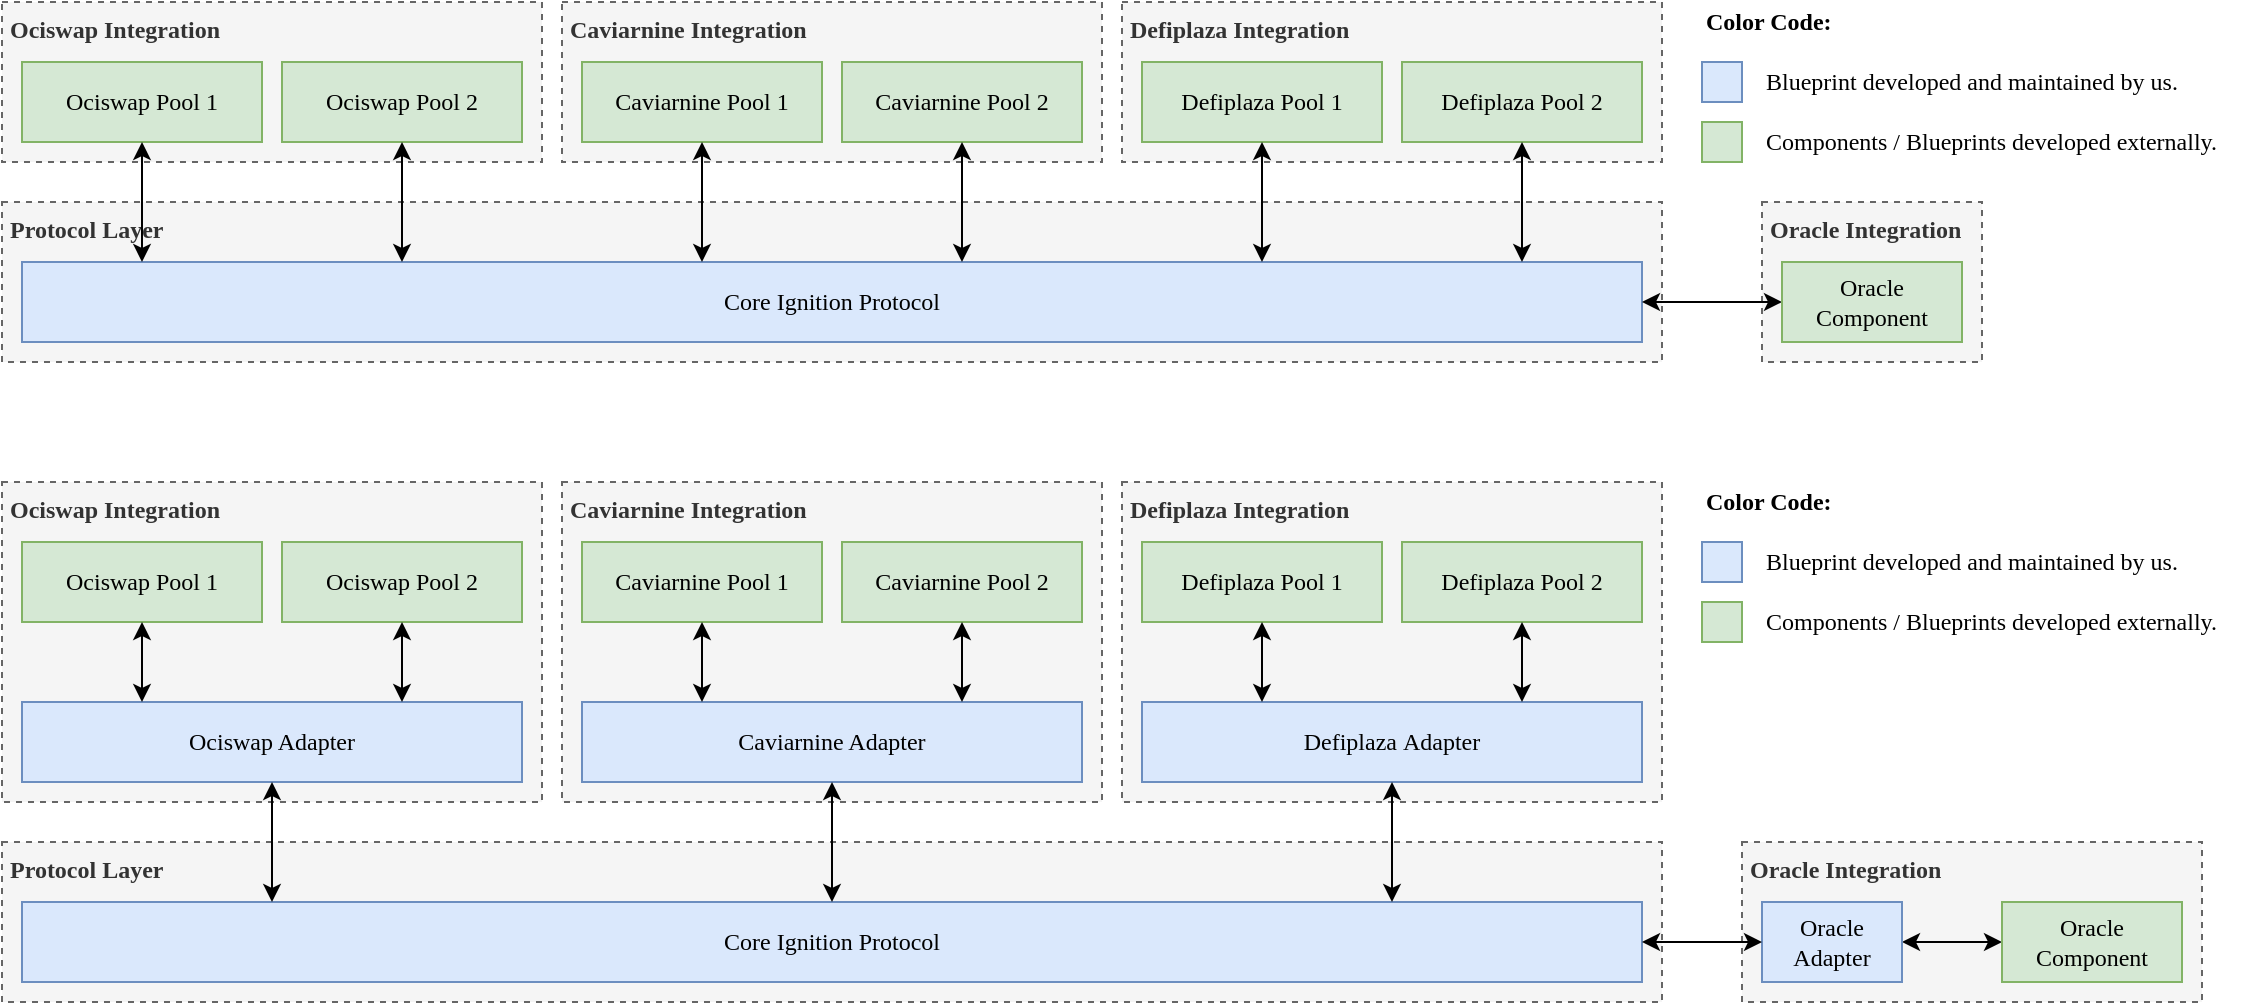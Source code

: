 <mxfile version="24.2.5" type="device" pages="2">
  <diagram id="20__bEuO-6v_3GmD-gwK" name="Light">
    <mxGraphModel dx="926" dy="642" grid="1" gridSize="10" guides="1" tooltips="1" connect="1" arrows="1" fold="1" page="1" pageScale="1" pageWidth="850" pageHeight="1100" math="0" shadow="0">
      <root>
        <mxCell id="0" />
        <mxCell id="1" parent="0" />
        <mxCell id="izqQoFax3ORswO1A7r1F-1" value="&lt;b&gt;Protocol Layer&lt;/b&gt;" style="rounded=0;whiteSpace=wrap;html=1;dashed=1;fillColor=#f5f5f5;fontColor=#333333;strokeColor=#666666;fontFamily=IBM Plex Sans;fontSource=https%3A%2F%2Ffonts.googleapis.com%2Fcss%3Ffamily%3DIBM%2BPlex%2BSans;verticalAlign=top;connectable=0;spacingLeft=2;align=left;" parent="1" vertex="1">
          <mxGeometry x="40" y="460" width="830" height="80" as="geometry" />
        </mxCell>
        <mxCell id="izqQoFax3ORswO1A7r1F-2" value="&lt;b&gt;Ociswap Integration&lt;/b&gt;" style="rounded=0;whiteSpace=wrap;html=1;dashed=1;fillColor=#f5f5f5;fontColor=#333333;strokeColor=#666666;fontFamily=IBM Plex Sans;fontSource=https%3A%2F%2Ffonts.googleapis.com%2Fcss%3Ffamily%3DIBM%2BPlex%2BSans;verticalAlign=top;align=left;spacingRight=3;spacingLeft=2;" parent="1" vertex="1">
          <mxGeometry x="40" y="280" width="270" height="160" as="geometry" />
        </mxCell>
        <mxCell id="izqQoFax3ORswO1A7r1F-3" value="Ociswap Pool 1" style="rounded=0;whiteSpace=wrap;html=1;fontFamily=IBM Plex Sans;fontSource=https%3A%2F%2Ffonts.googleapis.com%2Fcss%3Ffamily%3DIBM%2BPlex%2BSans;fillColor=#d5e8d4;strokeColor=#82b366;" parent="1" vertex="1">
          <mxGeometry x="50" y="310" width="120" height="40" as="geometry" />
        </mxCell>
        <mxCell id="izqQoFax3ORswO1A7r1F-4" value="Ociswap Pool 2" style="rounded=0;whiteSpace=wrap;html=1;fontFamily=IBM Plex Sans;fontSource=https%3A%2F%2Ffonts.googleapis.com%2Fcss%3Ffamily%3DIBM%2BPlex%2BSans;fillColor=#d5e8d4;strokeColor=#82b366;" parent="1" vertex="1">
          <mxGeometry x="180" y="310" width="120" height="40" as="geometry" />
        </mxCell>
        <mxCell id="izqQoFax3ORswO1A7r1F-5" value="Ociswap Adapter" style="rounded=0;whiteSpace=wrap;html=1;fontFamily=IBM Plex Sans;fontSource=https%3A%2F%2Ffonts.googleapis.com%2Fcss%3Ffamily%3DIBM%2BPlex%2BSans;fillColor=#dae8fc;strokeColor=#6c8ebf;" parent="1" vertex="1">
          <mxGeometry x="50" y="390" width="250" height="40" as="geometry" />
        </mxCell>
        <mxCell id="izqQoFax3ORswO1A7r1F-6" value="" style="endArrow=classic;startArrow=classic;html=1;rounded=0;exitX=0.5;exitY=1;exitDx=0;exitDy=0;entryX=0.24;entryY=0;entryDx=0;entryDy=0;entryPerimeter=0;fontFamily=IBM Plex Sans;fontSource=https%3A%2F%2Ffonts.googleapis.com%2Fcss%3Ffamily%3DIBM%2BPlex%2BSans;endFill=1;startFill=1;" parent="1" target="izqQoFax3ORswO1A7r1F-5" edge="1">
          <mxGeometry width="50" height="50" relative="1" as="geometry">
            <mxPoint x="110" y="350" as="sourcePoint" />
            <mxPoint x="110" y="380" as="targetPoint" />
          </mxGeometry>
        </mxCell>
        <mxCell id="izqQoFax3ORswO1A7r1F-7" value="" style="endArrow=classic;startArrow=classic;html=1;rounded=0;entryX=0.5;entryY=1;entryDx=0;entryDy=0;exitX=0.76;exitY=0;exitDx=0;exitDy=0;exitPerimeter=0;fontFamily=IBM Plex Sans;fontSource=https%3A%2F%2Ffonts.googleapis.com%2Fcss%3Ffamily%3DIBM%2BPlex%2BSans;endFill=1;startFill=1;" parent="1" source="izqQoFax3ORswO1A7r1F-5" target="izqQoFax3ORswO1A7r1F-4" edge="1">
          <mxGeometry width="50" height="50" relative="1" as="geometry">
            <mxPoint x="200" y="420" as="sourcePoint" />
            <mxPoint x="250" y="370" as="targetPoint" />
          </mxGeometry>
        </mxCell>
        <mxCell id="izqQoFax3ORswO1A7r1F-8" value="&lt;b&gt;Caviarnine Integration&lt;/b&gt;" style="rounded=0;whiteSpace=wrap;html=1;dashed=1;fillColor=#f5f5f5;fontColor=#333333;strokeColor=#666666;fontFamily=IBM Plex Sans;fontSource=https%3A%2F%2Ffonts.googleapis.com%2Fcss%3Ffamily%3DIBM%2BPlex%2BSans;verticalAlign=top;align=left;spacingLeft=2;" parent="1" vertex="1">
          <mxGeometry x="320" y="280" width="270" height="160" as="geometry" />
        </mxCell>
        <mxCell id="izqQoFax3ORswO1A7r1F-9" value="Caviarnine Pool 1" style="rounded=0;whiteSpace=wrap;html=1;fontFamily=IBM Plex Sans;fontSource=https%3A%2F%2Ffonts.googleapis.com%2Fcss%3Ffamily%3DIBM%2BPlex%2BSans;fillColor=#d5e8d4;strokeColor=#82b366;" parent="1" vertex="1">
          <mxGeometry x="330" y="310" width="120" height="40" as="geometry" />
        </mxCell>
        <mxCell id="izqQoFax3ORswO1A7r1F-10" value="Caviarnine Pool 2" style="rounded=0;whiteSpace=wrap;html=1;fontFamily=IBM Plex Sans;fontSource=https%3A%2F%2Ffonts.googleapis.com%2Fcss%3Ffamily%3DIBM%2BPlex%2BSans;fillColor=#d5e8d4;strokeColor=#82b366;" parent="1" vertex="1">
          <mxGeometry x="460" y="310" width="120" height="40" as="geometry" />
        </mxCell>
        <mxCell id="izqQoFax3ORswO1A7r1F-11" value="Caviarnine Adapter" style="rounded=0;whiteSpace=wrap;html=1;fontFamily=IBM Plex Sans;fontSource=https%3A%2F%2Ffonts.googleapis.com%2Fcss%3Ffamily%3DIBM%2BPlex%2BSans;fillColor=#dae8fc;strokeColor=#6c8ebf;" parent="1" vertex="1">
          <mxGeometry x="330" y="390" width="250" height="40" as="geometry" />
        </mxCell>
        <mxCell id="izqQoFax3ORswO1A7r1F-12" value="" style="endArrow=classic;startArrow=classic;html=1;rounded=0;exitX=0.5;exitY=1;exitDx=0;exitDy=0;entryX=0.24;entryY=0;entryDx=0;entryDy=0;entryPerimeter=0;fontFamily=IBM Plex Sans;fontSource=https%3A%2F%2Ffonts.googleapis.com%2Fcss%3Ffamily%3DIBM%2BPlex%2BSans;endFill=1;startFill=1;" parent="1" target="izqQoFax3ORswO1A7r1F-11" edge="1">
          <mxGeometry width="50" height="50" relative="1" as="geometry">
            <mxPoint x="390" y="350" as="sourcePoint" />
            <mxPoint x="390" y="380" as="targetPoint" />
          </mxGeometry>
        </mxCell>
        <mxCell id="izqQoFax3ORswO1A7r1F-13" value="" style="endArrow=classic;startArrow=classic;html=1;rounded=0;entryX=0.5;entryY=1;entryDx=0;entryDy=0;exitX=0.76;exitY=0;exitDx=0;exitDy=0;exitPerimeter=0;fontFamily=IBM Plex Sans;fontSource=https%3A%2F%2Ffonts.googleapis.com%2Fcss%3Ffamily%3DIBM%2BPlex%2BSans;endFill=1;startFill=1;" parent="1" source="izqQoFax3ORswO1A7r1F-11" target="izqQoFax3ORswO1A7r1F-10" edge="1">
          <mxGeometry width="50" height="50" relative="1" as="geometry">
            <mxPoint x="480" y="420" as="sourcePoint" />
            <mxPoint x="530" y="370" as="targetPoint" />
          </mxGeometry>
        </mxCell>
        <mxCell id="izqQoFax3ORswO1A7r1F-14" value="&lt;b&gt;Defiplaza Integration&lt;/b&gt;" style="rounded=0;whiteSpace=wrap;html=1;dashed=1;fillColor=#f5f5f5;fontColor=#333333;strokeColor=#666666;fontFamily=IBM Plex Sans;fontSource=https%3A%2F%2Ffonts.googleapis.com%2Fcss%3Ffamily%3DIBM%2BPlex%2BSans;verticalAlign=top;align=left;spacingLeft=2;" parent="1" vertex="1">
          <mxGeometry x="600" y="280" width="270" height="160" as="geometry" />
        </mxCell>
        <mxCell id="izqQoFax3ORswO1A7r1F-15" value="Defiplaza&amp;nbsp;Pool 1" style="rounded=0;whiteSpace=wrap;html=1;fontFamily=IBM Plex Sans;fontSource=https%3A%2F%2Ffonts.googleapis.com%2Fcss%3Ffamily%3DIBM%2BPlex%2BSans;fillColor=#d5e8d4;strokeColor=#82b366;" parent="1" vertex="1">
          <mxGeometry x="610" y="310" width="120" height="40" as="geometry" />
        </mxCell>
        <mxCell id="izqQoFax3ORswO1A7r1F-16" value="Defiplaza&amp;nbsp;Pool 2" style="rounded=0;whiteSpace=wrap;html=1;fontFamily=IBM Plex Sans;fontSource=https%3A%2F%2Ffonts.googleapis.com%2Fcss%3Ffamily%3DIBM%2BPlex%2BSans;fillColor=#d5e8d4;strokeColor=#82b366;" parent="1" vertex="1">
          <mxGeometry x="740" y="310" width="120" height="40" as="geometry" />
        </mxCell>
        <mxCell id="izqQoFax3ORswO1A7r1F-17" value="Defiplaza&amp;nbsp;Adapter" style="rounded=0;whiteSpace=wrap;html=1;fontFamily=IBM Plex Sans;fontSource=https%3A%2F%2Ffonts.googleapis.com%2Fcss%3Ffamily%3DIBM%2BPlex%2BSans;fillColor=#dae8fc;strokeColor=#6c8ebf;" parent="1" vertex="1">
          <mxGeometry x="610" y="390" width="250" height="40" as="geometry" />
        </mxCell>
        <mxCell id="izqQoFax3ORswO1A7r1F-18" value="" style="endArrow=classic;startArrow=classic;html=1;rounded=0;exitX=0.5;exitY=1;exitDx=0;exitDy=0;entryX=0.24;entryY=0;entryDx=0;entryDy=0;entryPerimeter=0;fontFamily=IBM Plex Sans;fontSource=https%3A%2F%2Ffonts.googleapis.com%2Fcss%3Ffamily%3DIBM%2BPlex%2BSans;endFill=1;startFill=1;" parent="1" target="izqQoFax3ORswO1A7r1F-17" edge="1">
          <mxGeometry width="50" height="50" relative="1" as="geometry">
            <mxPoint x="670" y="350" as="sourcePoint" />
            <mxPoint x="670" y="380" as="targetPoint" />
          </mxGeometry>
        </mxCell>
        <mxCell id="izqQoFax3ORswO1A7r1F-19" value="" style="endArrow=classic;startArrow=classic;html=1;rounded=0;entryX=0.5;entryY=1;entryDx=0;entryDy=0;exitX=0.76;exitY=0;exitDx=0;exitDy=0;exitPerimeter=0;fontFamily=IBM Plex Sans;fontSource=https%3A%2F%2Ffonts.googleapis.com%2Fcss%3Ffamily%3DIBM%2BPlex%2BSans;endFill=1;startFill=1;" parent="1" source="izqQoFax3ORswO1A7r1F-17" target="izqQoFax3ORswO1A7r1F-16" edge="1">
          <mxGeometry width="50" height="50" relative="1" as="geometry">
            <mxPoint x="760" y="420" as="sourcePoint" />
            <mxPoint x="810" y="370" as="targetPoint" />
          </mxGeometry>
        </mxCell>
        <mxCell id="izqQoFax3ORswO1A7r1F-20" value="Core Ignition Protocol" style="rounded=0;whiteSpace=wrap;html=1;fontFamily=IBM Plex Sans;fontSource=https%3A%2F%2Ffonts.googleapis.com%2Fcss%3Ffamily%3DIBM%2BPlex%2BSans;fillColor=#dae8fc;strokeColor=#6c8ebf;" parent="1" vertex="1">
          <mxGeometry x="50" y="490" width="810" height="40" as="geometry" />
        </mxCell>
        <mxCell id="izqQoFax3ORswO1A7r1F-21" value="" style="endArrow=classic;startArrow=classic;html=1;rounded=0;exitX=0.5;exitY=1;exitDx=0;exitDy=0;endFill=1;startFill=1;" parent="1" source="izqQoFax3ORswO1A7r1F-5" edge="1">
          <mxGeometry width="50" height="50" relative="1" as="geometry">
            <mxPoint x="250" y="450" as="sourcePoint" />
            <mxPoint x="175" y="490" as="targetPoint" />
          </mxGeometry>
        </mxCell>
        <mxCell id="izqQoFax3ORswO1A7r1F-22" value="" style="endArrow=classic;startArrow=classic;html=1;rounded=0;entryX=0.5;entryY=1;entryDx=0;entryDy=0;exitX=0.5;exitY=0;exitDx=0;exitDy=0;endFill=1;startFill=1;" parent="1" source="izqQoFax3ORswO1A7r1F-20" target="izqQoFax3ORswO1A7r1F-11" edge="1">
          <mxGeometry width="50" height="50" relative="1" as="geometry">
            <mxPoint x="420" y="500" as="sourcePoint" />
            <mxPoint x="470" y="450" as="targetPoint" />
          </mxGeometry>
        </mxCell>
        <mxCell id="izqQoFax3ORswO1A7r1F-23" value="" style="endArrow=classic;startArrow=classic;html=1;rounded=0;entryX=0.5;entryY=1;entryDx=0;entryDy=0;endFill=1;startFill=1;" parent="1" target="izqQoFax3ORswO1A7r1F-17" edge="1">
          <mxGeometry width="50" height="50" relative="1" as="geometry">
            <mxPoint x="735" y="490" as="sourcePoint" />
            <mxPoint x="720" y="450" as="targetPoint" />
          </mxGeometry>
        </mxCell>
        <mxCell id="izqQoFax3ORswO1A7r1F-24" value="&lt;b&gt;Color Code:&lt;/b&gt;" style="text;html=1;align=left;verticalAlign=middle;whiteSpace=wrap;rounded=0;fontFamily=IBM Plex Sans;fontSource=https%3A%2F%2Ffonts.googleapis.com%2Fcss%3Ffamily%3DIBM%2BPlex%2BSans;" parent="1" vertex="1">
          <mxGeometry x="890" y="280" width="80" height="20" as="geometry" />
        </mxCell>
        <mxCell id="izqQoFax3ORswO1A7r1F-25" value="" style="rounded=0;whiteSpace=wrap;html=1;fillColor=#dae8fc;strokeColor=#6c8ebf;" parent="1" vertex="1">
          <mxGeometry x="890" y="310" width="20" height="20" as="geometry" />
        </mxCell>
        <mxCell id="izqQoFax3ORswO1A7r1F-26" value="Blueprint developed and maintained by us." style="text;html=1;align=left;verticalAlign=middle;whiteSpace=wrap;rounded=0;fontFamily=IBM Plex Sans;fontSource=https%3A%2F%2Ffonts.googleapis.com%2Fcss%3Ffamily%3DIBM%2BPlex%2BSans;" parent="1" vertex="1">
          <mxGeometry x="920" y="310" width="240" height="20" as="geometry" />
        </mxCell>
        <mxCell id="izqQoFax3ORswO1A7r1F-27" value="" style="rounded=0;whiteSpace=wrap;html=1;fillColor=#d5e8d4;strokeColor=#82b366;" parent="1" vertex="1">
          <mxGeometry x="890" y="340" width="20" height="20" as="geometry" />
        </mxCell>
        <mxCell id="izqQoFax3ORswO1A7r1F-28" value="Components / Blueprints developed externally." style="text;html=1;align=left;verticalAlign=middle;whiteSpace=wrap;rounded=0;fontFamily=IBM Plex Sans;fontSource=https%3A%2F%2Ffonts.googleapis.com%2Fcss%3Ffamily%3DIBM%2BPlex%2BSans;" parent="1" vertex="1">
          <mxGeometry x="920" y="340" width="240" height="20" as="geometry" />
        </mxCell>
        <mxCell id="izqQoFax3ORswO1A7r1F-32" value="&lt;b&gt;Oracle Integration&lt;/b&gt;" style="rounded=0;whiteSpace=wrap;html=1;dashed=1;fillColor=#f5f5f5;fontColor=#333333;strokeColor=#666666;fontFamily=IBM Plex Sans;fontSource=https%3A%2F%2Ffonts.googleapis.com%2Fcss%3Ffamily%3DIBM%2BPlex%2BSans;verticalAlign=top;connectable=0;spacingLeft=2;align=left;" parent="1" vertex="1">
          <mxGeometry x="910" y="460" width="230" height="80" as="geometry" />
        </mxCell>
        <mxCell id="izqQoFax3ORswO1A7r1F-38" style="edgeStyle=orthogonalEdgeStyle;rounded=0;orthogonalLoop=1;jettySize=auto;html=1;entryX=0;entryY=0.5;entryDx=0;entryDy=0;startArrow=classic;startFill=1;" parent="1" source="izqQoFax3ORswO1A7r1F-33" target="izqQoFax3ORswO1A7r1F-35" edge="1">
          <mxGeometry relative="1" as="geometry" />
        </mxCell>
        <mxCell id="izqQoFax3ORswO1A7r1F-33" value="Oracle Adapter" style="rounded=0;whiteSpace=wrap;html=1;fontFamily=IBM Plex Sans;fontSource=https%3A%2F%2Ffonts.googleapis.com%2Fcss%3Ffamily%3DIBM%2BPlex%2BSans;fillColor=#dae8fc;strokeColor=#6c8ebf;" parent="1" vertex="1">
          <mxGeometry x="920" y="490" width="70" height="40" as="geometry" />
        </mxCell>
        <mxCell id="izqQoFax3ORswO1A7r1F-35" value="Oracle Component" style="rounded=0;whiteSpace=wrap;html=1;fontFamily=IBM Plex Sans;fontSource=https%3A%2F%2Ffonts.googleapis.com%2Fcss%3Ffamily%3DIBM%2BPlex%2BSans;fillColor=#d5e8d4;strokeColor=#82b366;" parent="1" vertex="1">
          <mxGeometry x="1040" y="490" width="90" height="40" as="geometry" />
        </mxCell>
        <mxCell id="izqQoFax3ORswO1A7r1F-37" value="" style="endArrow=classic;startArrow=classic;html=1;rounded=0;entryX=0;entryY=0.5;entryDx=0;entryDy=0;exitX=1;exitY=0.5;exitDx=0;exitDy=0;" parent="1" source="izqQoFax3ORswO1A7r1F-20" target="izqQoFax3ORswO1A7r1F-33" edge="1">
          <mxGeometry width="50" height="50" relative="1" as="geometry">
            <mxPoint x="860" y="620" as="sourcePoint" />
            <mxPoint x="910" y="570" as="targetPoint" />
          </mxGeometry>
        </mxCell>
        <mxCell id="Ms6lqYHWwuGNTwbq1Qtu-1" value="&lt;b&gt;Protocol Layer&lt;/b&gt;" style="rounded=0;whiteSpace=wrap;html=1;dashed=1;fillColor=#f5f5f5;fontColor=#333333;strokeColor=#666666;fontFamily=IBM Plex Sans;fontSource=https%3A%2F%2Ffonts.googleapis.com%2Fcss%3Ffamily%3DIBM%2BPlex%2BSans;verticalAlign=top;connectable=0;spacingLeft=2;align=left;" vertex="1" parent="1">
          <mxGeometry x="40" y="140" width="830" height="80" as="geometry" />
        </mxCell>
        <mxCell id="Ms6lqYHWwuGNTwbq1Qtu-2" value="Core Ignition Protocol" style="rounded=0;whiteSpace=wrap;html=1;fontFamily=IBM Plex Sans;fontSource=https%3A%2F%2Ffonts.googleapis.com%2Fcss%3Ffamily%3DIBM%2BPlex%2BSans;fillColor=#dae8fc;strokeColor=#6c8ebf;connectable=0;" vertex="1" parent="1">
          <mxGeometry x="50" y="170" width="810" height="40" as="geometry" />
        </mxCell>
        <mxCell id="Ms6lqYHWwuGNTwbq1Qtu-23" value="&lt;b&gt;Ociswap Integration&lt;/b&gt;" style="rounded=0;whiteSpace=wrap;html=1;dashed=1;fillColor=#f5f5f5;fontColor=#333333;strokeColor=#666666;fontFamily=IBM Plex Sans;fontSource=https%3A%2F%2Ffonts.googleapis.com%2Fcss%3Ffamily%3DIBM%2BPlex%2BSans;verticalAlign=top;align=left;spacingRight=3;spacingLeft=2;" vertex="1" parent="1">
          <mxGeometry x="40" y="40" width="270" height="80" as="geometry" />
        </mxCell>
        <mxCell id="Ms6lqYHWwuGNTwbq1Qtu-24" value="Ociswap Pool 1" style="rounded=0;whiteSpace=wrap;html=1;fontFamily=IBM Plex Sans;fontSource=https%3A%2F%2Ffonts.googleapis.com%2Fcss%3Ffamily%3DIBM%2BPlex%2BSans;fillColor=#d5e8d4;strokeColor=#82b366;" vertex="1" parent="1">
          <mxGeometry x="50" y="70" width="120" height="40" as="geometry" />
        </mxCell>
        <mxCell id="Ms6lqYHWwuGNTwbq1Qtu-25" value="Ociswap Pool 2" style="rounded=0;whiteSpace=wrap;html=1;fontFamily=IBM Plex Sans;fontSource=https%3A%2F%2Ffonts.googleapis.com%2Fcss%3Ffamily%3DIBM%2BPlex%2BSans;fillColor=#d5e8d4;strokeColor=#82b366;" vertex="1" parent="1">
          <mxGeometry x="180" y="70" width="120" height="40" as="geometry" />
        </mxCell>
        <mxCell id="Ms6lqYHWwuGNTwbq1Qtu-27" value="" style="endArrow=classic;startArrow=classic;html=1;rounded=0;exitX=0.5;exitY=1;exitDx=0;exitDy=0;fontFamily=IBM Plex Sans;fontSource=https%3A%2F%2Ffonts.googleapis.com%2Fcss%3Ffamily%3DIBM%2BPlex%2BSans;endFill=1;startFill=1;" edge="1" parent="1">
          <mxGeometry width="50" height="50" relative="1" as="geometry">
            <mxPoint x="110" y="110" as="sourcePoint" />
            <mxPoint x="110" y="170" as="targetPoint" />
          </mxGeometry>
        </mxCell>
        <mxCell id="Ms6lqYHWwuGNTwbq1Qtu-28" value="" style="endArrow=classic;startArrow=classic;html=1;rounded=0;entryX=0.5;entryY=1;entryDx=0;entryDy=0;fontFamily=IBM Plex Sans;fontSource=https%3A%2F%2Ffonts.googleapis.com%2Fcss%3Ffamily%3DIBM%2BPlex%2BSans;endFill=1;startFill=1;" edge="1" parent="1" target="Ms6lqYHWwuGNTwbq1Qtu-25">
          <mxGeometry width="50" height="50" relative="1" as="geometry">
            <mxPoint x="240" y="170" as="sourcePoint" />
            <mxPoint x="250" y="130" as="targetPoint" />
          </mxGeometry>
        </mxCell>
        <mxCell id="Ms6lqYHWwuGNTwbq1Qtu-29" value="&lt;b&gt;Caviarnine Integration&lt;/b&gt;" style="rounded=0;whiteSpace=wrap;html=1;dashed=1;fillColor=#f5f5f5;fontColor=#333333;strokeColor=#666666;fontFamily=IBM Plex Sans;fontSource=https%3A%2F%2Ffonts.googleapis.com%2Fcss%3Ffamily%3DIBM%2BPlex%2BSans;verticalAlign=top;align=left;spacingLeft=2;" vertex="1" parent="1">
          <mxGeometry x="320" y="40" width="270" height="80" as="geometry" />
        </mxCell>
        <mxCell id="Ms6lqYHWwuGNTwbq1Qtu-30" value="Caviarnine Pool 1" style="rounded=0;whiteSpace=wrap;html=1;fontFamily=IBM Plex Sans;fontSource=https%3A%2F%2Ffonts.googleapis.com%2Fcss%3Ffamily%3DIBM%2BPlex%2BSans;fillColor=#d5e8d4;strokeColor=#82b366;" vertex="1" parent="1">
          <mxGeometry x="330" y="70" width="120" height="40" as="geometry" />
        </mxCell>
        <mxCell id="Ms6lqYHWwuGNTwbq1Qtu-31" value="Caviarnine Pool 2" style="rounded=0;whiteSpace=wrap;html=1;fontFamily=IBM Plex Sans;fontSource=https%3A%2F%2Ffonts.googleapis.com%2Fcss%3Ffamily%3DIBM%2BPlex%2BSans;fillColor=#d5e8d4;strokeColor=#82b366;" vertex="1" parent="1">
          <mxGeometry x="460" y="70" width="120" height="40" as="geometry" />
        </mxCell>
        <mxCell id="Ms6lqYHWwuGNTwbq1Qtu-33" value="" style="endArrow=classic;startArrow=classic;html=1;rounded=0;exitX=0.5;exitY=1;exitDx=0;exitDy=0;fontFamily=IBM Plex Sans;fontSource=https%3A%2F%2Ffonts.googleapis.com%2Fcss%3Ffamily%3DIBM%2BPlex%2BSans;endFill=1;startFill=1;" edge="1" parent="1">
          <mxGeometry width="50" height="50" relative="1" as="geometry">
            <mxPoint x="390" y="110" as="sourcePoint" />
            <mxPoint x="390" y="170" as="targetPoint" />
          </mxGeometry>
        </mxCell>
        <mxCell id="Ms6lqYHWwuGNTwbq1Qtu-34" value="" style="endArrow=classic;startArrow=classic;html=1;rounded=0;entryX=0.5;entryY=1;entryDx=0;entryDy=0;fontFamily=IBM Plex Sans;fontSource=https%3A%2F%2Ffonts.googleapis.com%2Fcss%3Ffamily%3DIBM%2BPlex%2BSans;endFill=1;startFill=1;" edge="1" parent="1" target="Ms6lqYHWwuGNTwbq1Qtu-31">
          <mxGeometry width="50" height="50" relative="1" as="geometry">
            <mxPoint x="520" y="170" as="sourcePoint" />
            <mxPoint x="530" y="130" as="targetPoint" />
          </mxGeometry>
        </mxCell>
        <mxCell id="Ms6lqYHWwuGNTwbq1Qtu-35" value="&lt;b&gt;Defiplaza Integration&lt;/b&gt;" style="rounded=0;whiteSpace=wrap;html=1;dashed=1;fillColor=#f5f5f5;fontColor=#333333;strokeColor=#666666;fontFamily=IBM Plex Sans;fontSource=https%3A%2F%2Ffonts.googleapis.com%2Fcss%3Ffamily%3DIBM%2BPlex%2BSans;verticalAlign=top;align=left;spacingLeft=2;" vertex="1" parent="1">
          <mxGeometry x="600" y="40" width="270" height="80" as="geometry" />
        </mxCell>
        <mxCell id="Ms6lqYHWwuGNTwbq1Qtu-36" value="Defiplaza&amp;nbsp;Pool 1" style="rounded=0;whiteSpace=wrap;html=1;fontFamily=IBM Plex Sans;fontSource=https%3A%2F%2Ffonts.googleapis.com%2Fcss%3Ffamily%3DIBM%2BPlex%2BSans;fillColor=#d5e8d4;strokeColor=#82b366;" vertex="1" parent="1">
          <mxGeometry x="610" y="70" width="120" height="40" as="geometry" />
        </mxCell>
        <mxCell id="Ms6lqYHWwuGNTwbq1Qtu-37" value="Defiplaza&amp;nbsp;Pool 2" style="rounded=0;whiteSpace=wrap;html=1;fontFamily=IBM Plex Sans;fontSource=https%3A%2F%2Ffonts.googleapis.com%2Fcss%3Ffamily%3DIBM%2BPlex%2BSans;fillColor=#d5e8d4;strokeColor=#82b366;" vertex="1" parent="1">
          <mxGeometry x="740" y="70" width="120" height="40" as="geometry" />
        </mxCell>
        <mxCell id="Ms6lqYHWwuGNTwbq1Qtu-39" value="" style="endArrow=classic;startArrow=classic;html=1;rounded=0;exitX=0.5;exitY=1;exitDx=0;exitDy=0;fontFamily=IBM Plex Sans;fontSource=https%3A%2F%2Ffonts.googleapis.com%2Fcss%3Ffamily%3DIBM%2BPlex%2BSans;endFill=1;startFill=1;" edge="1" parent="1">
          <mxGeometry width="50" height="50" relative="1" as="geometry">
            <mxPoint x="670" y="110" as="sourcePoint" />
            <mxPoint x="670" y="170" as="targetPoint" />
          </mxGeometry>
        </mxCell>
        <mxCell id="Ms6lqYHWwuGNTwbq1Qtu-40" value="" style="endArrow=classic;startArrow=classic;html=1;rounded=0;entryX=0.5;entryY=1;entryDx=0;entryDy=0;fontFamily=IBM Plex Sans;fontSource=https%3A%2F%2Ffonts.googleapis.com%2Fcss%3Ffamily%3DIBM%2BPlex%2BSans;endFill=1;startFill=1;" edge="1" parent="1" target="Ms6lqYHWwuGNTwbq1Qtu-37">
          <mxGeometry width="50" height="50" relative="1" as="geometry">
            <mxPoint x="800" y="170" as="sourcePoint" />
            <mxPoint x="810" y="130" as="targetPoint" />
          </mxGeometry>
        </mxCell>
        <mxCell id="Ms6lqYHWwuGNTwbq1Qtu-41" value="&lt;b&gt;Oracle Integration&lt;/b&gt;" style="rounded=0;whiteSpace=wrap;html=1;dashed=1;fillColor=#f5f5f5;fontColor=#333333;strokeColor=#666666;fontFamily=IBM Plex Sans;fontSource=https%3A%2F%2Ffonts.googleapis.com%2Fcss%3Ffamily%3DIBM%2BPlex%2BSans;verticalAlign=top;connectable=0;spacingLeft=2;align=left;" vertex="1" parent="1">
          <mxGeometry x="920" y="140" width="110" height="80" as="geometry" />
        </mxCell>
        <mxCell id="Ms6lqYHWwuGNTwbq1Qtu-45" style="edgeStyle=orthogonalEdgeStyle;rounded=0;orthogonalLoop=1;jettySize=auto;html=1;startArrow=classic;startFill=1;" edge="1" parent="1" source="Ms6lqYHWwuGNTwbq1Qtu-44">
          <mxGeometry relative="1" as="geometry">
            <mxPoint x="860" y="190" as="targetPoint" />
          </mxGeometry>
        </mxCell>
        <mxCell id="Ms6lqYHWwuGNTwbq1Qtu-44" value="Oracle Component" style="rounded=0;whiteSpace=wrap;html=1;fontFamily=IBM Plex Sans;fontSource=https%3A%2F%2Ffonts.googleapis.com%2Fcss%3Ffamily%3DIBM%2BPlex%2BSans;fillColor=#d5e8d4;strokeColor=#82b366;" vertex="1" parent="1">
          <mxGeometry x="930" y="170" width="90" height="40" as="geometry" />
        </mxCell>
        <mxCell id="Ms6lqYHWwuGNTwbq1Qtu-46" value="&lt;b&gt;Color Code:&lt;/b&gt;" style="text;html=1;align=left;verticalAlign=middle;whiteSpace=wrap;rounded=0;fontFamily=IBM Plex Sans;fontSource=https%3A%2F%2Ffonts.googleapis.com%2Fcss%3Ffamily%3DIBM%2BPlex%2BSans;" vertex="1" parent="1">
          <mxGeometry x="890" y="40" width="80" height="20" as="geometry" />
        </mxCell>
        <mxCell id="Ms6lqYHWwuGNTwbq1Qtu-47" value="" style="rounded=0;whiteSpace=wrap;html=1;fillColor=#dae8fc;strokeColor=#6c8ebf;" vertex="1" parent="1">
          <mxGeometry x="890" y="70" width="20" height="20" as="geometry" />
        </mxCell>
        <mxCell id="Ms6lqYHWwuGNTwbq1Qtu-48" value="Blueprint developed and maintained by us." style="text;html=1;align=left;verticalAlign=middle;whiteSpace=wrap;rounded=0;fontFamily=IBM Plex Sans;fontSource=https%3A%2F%2Ffonts.googleapis.com%2Fcss%3Ffamily%3DIBM%2BPlex%2BSans;" vertex="1" parent="1">
          <mxGeometry x="920" y="70" width="240" height="20" as="geometry" />
        </mxCell>
        <mxCell id="Ms6lqYHWwuGNTwbq1Qtu-49" value="" style="rounded=0;whiteSpace=wrap;html=1;fillColor=#d5e8d4;strokeColor=#82b366;" vertex="1" parent="1">
          <mxGeometry x="890" y="100" width="20" height="20" as="geometry" />
        </mxCell>
        <mxCell id="Ms6lqYHWwuGNTwbq1Qtu-50" value="Components / Blueprints developed externally." style="text;html=1;align=left;verticalAlign=middle;whiteSpace=wrap;rounded=0;fontFamily=IBM Plex Sans;fontSource=https%3A%2F%2Ffonts.googleapis.com%2Fcss%3Ffamily%3DIBM%2BPlex%2BSans;" vertex="1" parent="1">
          <mxGeometry x="920" y="100" width="240" height="20" as="geometry" />
        </mxCell>
      </root>
    </mxGraphModel>
  </diagram>
  <diagram id="cP4zdrbqiHwk3HYIIdEm" name="Dark">
    <mxGraphModel dx="726" dy="503" grid="1" gridSize="10" guides="1" tooltips="1" connect="1" arrows="1" fold="1" page="1" pageScale="1" pageWidth="850" pageHeight="1100" math="0" shadow="0">
      <root>
        <mxCell id="0" />
        <mxCell id="1" parent="0" />
        <mxCell id="WsJIgyGfo7shzOu7BmEf-1" value="&lt;b&gt;Protocol Layer&lt;/b&gt;" style="rounded=0;whiteSpace=wrap;html=1;dashed=1;fillColor=#314354;fontColor=#ffffff;strokeColor=#415970;fontFamily=IBM Plex Sans;fontSource=https%3A%2F%2Ffonts.googleapis.com%2Fcss%3Ffamily%3DIBM%2BPlex%2BSans;verticalAlign=top;connectable=0;spacingLeft=2;align=left;" parent="1" vertex="1">
          <mxGeometry x="40" y="140" width="830" height="80" as="geometry" />
        </mxCell>
        <mxCell id="WsJIgyGfo7shzOu7BmEf-2" value="&lt;b&gt;Ociswap Integration&lt;/b&gt;" style="rounded=0;whiteSpace=wrap;html=1;dashed=1;fillColor=#314354;fontColor=#ffffff;strokeColor=#415970;fontFamily=IBM Plex Sans;fontSource=https%3A%2F%2Ffonts.googleapis.com%2Fcss%3Ffamily%3DIBM%2BPlex%2BSans;verticalAlign=top;align=left;spacingRight=3;spacingLeft=2;" parent="1" vertex="1">
          <mxGeometry x="40" y="40" width="270" height="80" as="geometry" />
        </mxCell>
        <mxCell id="WsJIgyGfo7shzOu7BmEf-3" value="Ociswap Pool 1" style="rounded=0;whiteSpace=wrap;html=1;fontFamily=IBM Plex Sans;fontSource=https%3A%2F%2Ffonts.googleapis.com%2Fcss%3Ffamily%3DIBM%2BPlex%2BSans;fillColor=#6d8764;strokeColor=#3A5431;fontColor=#ffffff;" parent="1" vertex="1">
          <mxGeometry x="50" y="70" width="120" height="40" as="geometry" />
        </mxCell>
        <mxCell id="WsJIgyGfo7shzOu7BmEf-4" value="Ociswap Pool 2" style="rounded=0;whiteSpace=wrap;html=1;fontFamily=IBM Plex Sans;fontSource=https%3A%2F%2Ffonts.googleapis.com%2Fcss%3Ffamily%3DIBM%2BPlex%2BSans;fillColor=#6d8764;strokeColor=#3A5431;fontColor=#ffffff;" parent="1" vertex="1">
          <mxGeometry x="180" y="70" width="120" height="40" as="geometry" />
        </mxCell>
        <mxCell id="WsJIgyGfo7shzOu7BmEf-6" value="" style="endArrow=classic;startArrow=classic;html=1;rounded=0;exitX=0.5;exitY=1;exitDx=0;exitDy=0;entryX=0.24;entryY=0;entryDx=0;entryDy=0;entryPerimeter=0;fontFamily=IBM Plex Sans;fontSource=https%3A%2F%2Ffonts.googleapis.com%2Fcss%3Ffamily%3DIBM%2BPlex%2BSans;endFill=1;startFill=1;" parent="1" edge="1">
          <mxGeometry width="50" height="50" relative="1" as="geometry">
            <mxPoint x="110" y="110" as="sourcePoint" />
            <mxPoint x="110" y="170" as="targetPoint" />
          </mxGeometry>
        </mxCell>
        <mxCell id="WsJIgyGfo7shzOu7BmEf-7" value="" style="endArrow=classic;startArrow=classic;html=1;rounded=0;entryX=0.5;entryY=1;entryDx=0;entryDy=0;exitX=0.76;exitY=0;exitDx=0;exitDy=0;exitPerimeter=0;fontFamily=IBM Plex Sans;fontSource=https%3A%2F%2Ffonts.googleapis.com%2Fcss%3Ffamily%3DIBM%2BPlex%2BSans;endFill=1;startFill=1;" parent="1" target="WsJIgyGfo7shzOu7BmEf-4" edge="1">
          <mxGeometry width="50" height="50" relative="1" as="geometry">
            <mxPoint x="240" y="170" as="sourcePoint" />
            <mxPoint x="250" y="130" as="targetPoint" />
          </mxGeometry>
        </mxCell>
        <mxCell id="WsJIgyGfo7shzOu7BmEf-8" value="&lt;b&gt;Caviarnine Integration&lt;/b&gt;" style="rounded=0;whiteSpace=wrap;html=1;dashed=1;fillColor=#314354;fontColor=#ffffff;strokeColor=#415970;fontFamily=IBM Plex Sans;fontSource=https%3A%2F%2Ffonts.googleapis.com%2Fcss%3Ffamily%3DIBM%2BPlex%2BSans;verticalAlign=top;align=left;spacingLeft=2;" parent="1" vertex="1">
          <mxGeometry x="320" y="40" width="270" height="80" as="geometry" />
        </mxCell>
        <mxCell id="WsJIgyGfo7shzOu7BmEf-9" value="Caviarnine Pool 1" style="rounded=0;whiteSpace=wrap;html=1;fontFamily=IBM Plex Sans;fontSource=https%3A%2F%2Ffonts.googleapis.com%2Fcss%3Ffamily%3DIBM%2BPlex%2BSans;fillColor=#6d8764;strokeColor=#3A5431;fontColor=#ffffff;" parent="1" vertex="1">
          <mxGeometry x="330" y="70" width="120" height="40" as="geometry" />
        </mxCell>
        <mxCell id="WsJIgyGfo7shzOu7BmEf-10" value="Caviarnine Pool 2" style="rounded=0;whiteSpace=wrap;html=1;fontFamily=IBM Plex Sans;fontSource=https%3A%2F%2Ffonts.googleapis.com%2Fcss%3Ffamily%3DIBM%2BPlex%2BSans;fillColor=#6d8764;strokeColor=#3A5431;fontColor=#ffffff;" parent="1" vertex="1">
          <mxGeometry x="460" y="70" width="120" height="40" as="geometry" />
        </mxCell>
        <mxCell id="WsJIgyGfo7shzOu7BmEf-12" value="" style="endArrow=classic;startArrow=classic;html=1;rounded=0;exitX=0.5;exitY=1;exitDx=0;exitDy=0;entryX=0.24;entryY=0;entryDx=0;entryDy=0;entryPerimeter=0;fontFamily=IBM Plex Sans;fontSource=https%3A%2F%2Ffonts.googleapis.com%2Fcss%3Ffamily%3DIBM%2BPlex%2BSans;endFill=1;startFill=1;" parent="1" edge="1">
          <mxGeometry width="50" height="50" relative="1" as="geometry">
            <mxPoint x="390" y="110" as="sourcePoint" />
            <mxPoint x="390" y="170" as="targetPoint" />
          </mxGeometry>
        </mxCell>
        <mxCell id="WsJIgyGfo7shzOu7BmEf-13" value="" style="endArrow=classic;startArrow=classic;html=1;rounded=0;entryX=0.5;entryY=1;entryDx=0;entryDy=0;fontFamily=IBM Plex Sans;fontSource=https%3A%2F%2Ffonts.googleapis.com%2Fcss%3Ffamily%3DIBM%2BPlex%2BSans;endFill=1;startFill=1;" parent="1" target="WsJIgyGfo7shzOu7BmEf-10" edge="1">
          <mxGeometry width="50" height="50" relative="1" as="geometry">
            <mxPoint x="520" y="170" as="sourcePoint" />
            <mxPoint x="530" y="130" as="targetPoint" />
          </mxGeometry>
        </mxCell>
        <mxCell id="WsJIgyGfo7shzOu7BmEf-14" value="&lt;b&gt;Defiplaza Integration&lt;/b&gt;" style="rounded=0;whiteSpace=wrap;html=1;dashed=1;fillColor=#314354;fontColor=#ffffff;strokeColor=#415970;fontFamily=IBM Plex Sans;fontSource=https%3A%2F%2Ffonts.googleapis.com%2Fcss%3Ffamily%3DIBM%2BPlex%2BSans;verticalAlign=top;align=left;spacingLeft=2;" parent="1" vertex="1">
          <mxGeometry x="600" y="40" width="270" height="80" as="geometry" />
        </mxCell>
        <mxCell id="WsJIgyGfo7shzOu7BmEf-15" value="Defiplaza&amp;nbsp;Pool 1" style="rounded=0;whiteSpace=wrap;html=1;fontFamily=IBM Plex Sans;fontSource=https%3A%2F%2Ffonts.googleapis.com%2Fcss%3Ffamily%3DIBM%2BPlex%2BSans;fillColor=#6d8764;strokeColor=#3A5431;fontColor=#ffffff;" parent="1" vertex="1">
          <mxGeometry x="610" y="70" width="120" height="40" as="geometry" />
        </mxCell>
        <mxCell id="WsJIgyGfo7shzOu7BmEf-16" value="Defiplaza&amp;nbsp;Pool 2" style="rounded=0;whiteSpace=wrap;html=1;fontFamily=IBM Plex Sans;fontSource=https%3A%2F%2Ffonts.googleapis.com%2Fcss%3Ffamily%3DIBM%2BPlex%2BSans;fillColor=#6d8764;strokeColor=#3A5431;fontColor=#ffffff;" parent="1" vertex="1">
          <mxGeometry x="740" y="70" width="120" height="40" as="geometry" />
        </mxCell>
        <mxCell id="WsJIgyGfo7shzOu7BmEf-18" value="" style="endArrow=classic;startArrow=classic;html=1;rounded=0;exitX=0.5;exitY=1;exitDx=0;exitDy=0;fontFamily=IBM Plex Sans;fontSource=https%3A%2F%2Ffonts.googleapis.com%2Fcss%3Ffamily%3DIBM%2BPlex%2BSans;endFill=1;startFill=1;" parent="1" edge="1">
          <mxGeometry width="50" height="50" relative="1" as="geometry">
            <mxPoint x="670" y="110" as="sourcePoint" />
            <mxPoint x="670" y="170" as="targetPoint" />
          </mxGeometry>
        </mxCell>
        <mxCell id="WsJIgyGfo7shzOu7BmEf-19" value="" style="endArrow=classic;startArrow=classic;html=1;rounded=0;entryX=0.5;entryY=1;entryDx=0;entryDy=0;fontFamily=IBM Plex Sans;fontSource=https%3A%2F%2Ffonts.googleapis.com%2Fcss%3Ffamily%3DIBM%2BPlex%2BSans;endFill=1;startFill=1;" parent="1" target="WsJIgyGfo7shzOu7BmEf-16" edge="1">
          <mxGeometry width="50" height="50" relative="1" as="geometry">
            <mxPoint x="800" y="170" as="sourcePoint" />
            <mxPoint x="810" y="130" as="targetPoint" />
          </mxGeometry>
        </mxCell>
        <mxCell id="WsJIgyGfo7shzOu7BmEf-20" value="Core Ignition Protocol" style="rounded=0;whiteSpace=wrap;html=1;fontFamily=IBM Plex Sans;fontSource=https%3A%2F%2Ffonts.googleapis.com%2Fcss%3Ffamily%3DIBM%2BPlex%2BSans;fillColor=#a0522d;strokeColor=#6D1F00;fontColor=#ffffff;connectable=0;" parent="1" vertex="1">
          <mxGeometry x="50" y="170" width="810" height="40" as="geometry" />
        </mxCell>
        <mxCell id="WsJIgyGfo7shzOu7BmEf-24" value="&lt;b&gt;Color Code:&lt;/b&gt;" style="text;html=1;align=left;verticalAlign=middle;whiteSpace=wrap;rounded=0;fontFamily=IBM Plex Sans;fontSource=https%3A%2F%2Ffonts.googleapis.com%2Fcss%3Ffamily%3DIBM%2BPlex%2BSans;" parent="1" vertex="1">
          <mxGeometry x="890" y="40" width="80" height="20" as="geometry" />
        </mxCell>
        <mxCell id="WsJIgyGfo7shzOu7BmEf-25" value="" style="rounded=0;whiteSpace=wrap;html=1;fillColor=#a0522d;strokeColor=#6D1F00;fontColor=#ffffff;" parent="1" vertex="1">
          <mxGeometry x="890" y="70" width="20" height="20" as="geometry" />
        </mxCell>
        <mxCell id="WsJIgyGfo7shzOu7BmEf-26" value="Blueprint developed and maintained by us." style="text;html=1;align=left;verticalAlign=middle;whiteSpace=wrap;rounded=0;fontFamily=IBM Plex Sans;fontSource=https%3A%2F%2Ffonts.googleapis.com%2Fcss%3Ffamily%3DIBM%2BPlex%2BSans;" parent="1" vertex="1">
          <mxGeometry x="920" y="70" width="240" height="20" as="geometry" />
        </mxCell>
        <mxCell id="WsJIgyGfo7shzOu7BmEf-27" value="" style="rounded=0;whiteSpace=wrap;html=1;fillColor=#6d8764;strokeColor=#3A5431;fontColor=#ffffff;" parent="1" vertex="1">
          <mxGeometry x="890" y="100" width="20" height="20" as="geometry" />
        </mxCell>
        <mxCell id="WsJIgyGfo7shzOu7BmEf-28" value="Components / Blueprints developed externally." style="text;html=1;align=left;verticalAlign=middle;whiteSpace=wrap;rounded=0;fontFamily=IBM Plex Sans;fontSource=https%3A%2F%2Ffonts.googleapis.com%2Fcss%3Ffamily%3DIBM%2BPlex%2BSans;" parent="1" vertex="1">
          <mxGeometry x="920" y="100" width="240" height="20" as="geometry" />
        </mxCell>
        <mxCell id="WsJIgyGfo7shzOu7BmEf-29" value="&lt;b&gt;Oracle Integration&lt;/b&gt;" style="rounded=0;whiteSpace=wrap;html=1;dashed=1;fillColor=#314354;fontColor=#ffffff;strokeColor=#415970;fontFamily=IBM Plex Sans;fontSource=https%3A%2F%2Ffonts.googleapis.com%2Fcss%3Ffamily%3DIBM%2BPlex%2BSans;verticalAlign=top;connectable=0;spacingLeft=2;align=left;" parent="1" vertex="1">
          <mxGeometry x="910" y="140" width="110" height="80" as="geometry" />
        </mxCell>
        <mxCell id="WsJIgyGfo7shzOu7BmEf-32" value="Oracle Component" style="rounded=0;whiteSpace=wrap;html=1;fontFamily=IBM Plex Sans;fontSource=https%3A%2F%2Ffonts.googleapis.com%2Fcss%3Ffamily%3DIBM%2BPlex%2BSans;fillColor=#6d8764;strokeColor=#3A5431;fontColor=#ffffff;" parent="1" vertex="1">
          <mxGeometry x="920" y="170" width="90" height="40" as="geometry" />
        </mxCell>
        <mxCell id="WsJIgyGfo7shzOu7BmEf-33" value="" style="endArrow=classic;startArrow=classic;html=1;rounded=0;entryX=0;entryY=0.5;entryDx=0;entryDy=0;exitX=1;exitY=0.5;exitDx=0;exitDy=0;" parent="1" source="WsJIgyGfo7shzOu7BmEf-20" edge="1">
          <mxGeometry width="50" height="50" relative="1" as="geometry">
            <mxPoint x="860" y="300" as="sourcePoint" />
            <mxPoint x="920" y="190" as="targetPoint" />
          </mxGeometry>
        </mxCell>
        <mxCell id="RpeirnDADTdL2oTBT2j--1" value="&lt;b&gt;Protocol Layer&lt;/b&gt;" style="rounded=0;whiteSpace=wrap;html=1;dashed=1;fillColor=#314354;fontColor=#ffffff;strokeColor=#415970;fontFamily=IBM Plex Sans;fontSource=https%3A%2F%2Ffonts.googleapis.com%2Fcss%3Ffamily%3DIBM%2BPlex%2BSans;verticalAlign=top;connectable=0;spacingLeft=2;align=left;" vertex="1" parent="1">
          <mxGeometry x="40" y="460" width="830" height="80" as="geometry" />
        </mxCell>
        <mxCell id="RpeirnDADTdL2oTBT2j--2" value="&lt;b&gt;Ociswap Integration&lt;/b&gt;" style="rounded=0;whiteSpace=wrap;html=1;dashed=1;fillColor=#314354;fontColor=#ffffff;strokeColor=#415970;fontFamily=IBM Plex Sans;fontSource=https%3A%2F%2Ffonts.googleapis.com%2Fcss%3Ffamily%3DIBM%2BPlex%2BSans;verticalAlign=top;align=left;spacingRight=3;spacingLeft=2;" vertex="1" parent="1">
          <mxGeometry x="40" y="280" width="270" height="160" as="geometry" />
        </mxCell>
        <mxCell id="RpeirnDADTdL2oTBT2j--3" value="Ociswap Pool 1" style="rounded=0;whiteSpace=wrap;html=1;fontFamily=IBM Plex Sans;fontSource=https%3A%2F%2Ffonts.googleapis.com%2Fcss%3Ffamily%3DIBM%2BPlex%2BSans;fillColor=#6d8764;strokeColor=#3A5431;fontColor=#ffffff;" vertex="1" parent="1">
          <mxGeometry x="50" y="310" width="120" height="40" as="geometry" />
        </mxCell>
        <mxCell id="RpeirnDADTdL2oTBT2j--4" value="Ociswap Pool 2" style="rounded=0;whiteSpace=wrap;html=1;fontFamily=IBM Plex Sans;fontSource=https%3A%2F%2Ffonts.googleapis.com%2Fcss%3Ffamily%3DIBM%2BPlex%2BSans;fillColor=#6d8764;strokeColor=#3A5431;fontColor=#ffffff;" vertex="1" parent="1">
          <mxGeometry x="180" y="310" width="120" height="40" as="geometry" />
        </mxCell>
        <mxCell id="RpeirnDADTdL2oTBT2j--5" value="Ociswap Adapter" style="rounded=0;whiteSpace=wrap;html=1;fontFamily=IBM Plex Sans;fontSource=https%3A%2F%2Ffonts.googleapis.com%2Fcss%3Ffamily%3DIBM%2BPlex%2BSans;fillColor=#a0522d;strokeColor=#6D1F00;fontColor=#ffffff;" vertex="1" parent="1">
          <mxGeometry x="50" y="390" width="250" height="40" as="geometry" />
        </mxCell>
        <mxCell id="RpeirnDADTdL2oTBT2j--6" value="" style="endArrow=classic;startArrow=classic;html=1;rounded=0;exitX=0.5;exitY=1;exitDx=0;exitDy=0;entryX=0.24;entryY=0;entryDx=0;entryDy=0;entryPerimeter=0;fontFamily=IBM Plex Sans;fontSource=https%3A%2F%2Ffonts.googleapis.com%2Fcss%3Ffamily%3DIBM%2BPlex%2BSans;endFill=1;startFill=1;" edge="1" parent="1" target="RpeirnDADTdL2oTBT2j--5">
          <mxGeometry width="50" height="50" relative="1" as="geometry">
            <mxPoint x="110" y="350" as="sourcePoint" />
            <mxPoint x="110" y="380" as="targetPoint" />
          </mxGeometry>
        </mxCell>
        <mxCell id="RpeirnDADTdL2oTBT2j--7" value="" style="endArrow=classic;startArrow=classic;html=1;rounded=0;entryX=0.5;entryY=1;entryDx=0;entryDy=0;exitX=0.76;exitY=0;exitDx=0;exitDy=0;exitPerimeter=0;fontFamily=IBM Plex Sans;fontSource=https%3A%2F%2Ffonts.googleapis.com%2Fcss%3Ffamily%3DIBM%2BPlex%2BSans;endFill=1;startFill=1;" edge="1" parent="1" source="RpeirnDADTdL2oTBT2j--5" target="RpeirnDADTdL2oTBT2j--4">
          <mxGeometry width="50" height="50" relative="1" as="geometry">
            <mxPoint x="200" y="420" as="sourcePoint" />
            <mxPoint x="250" y="370" as="targetPoint" />
          </mxGeometry>
        </mxCell>
        <mxCell id="RpeirnDADTdL2oTBT2j--8" value="&lt;b&gt;Caviarnine Integration&lt;/b&gt;" style="rounded=0;whiteSpace=wrap;html=1;dashed=1;fillColor=#314354;fontColor=#ffffff;strokeColor=#415970;fontFamily=IBM Plex Sans;fontSource=https%3A%2F%2Ffonts.googleapis.com%2Fcss%3Ffamily%3DIBM%2BPlex%2BSans;verticalAlign=top;align=left;spacingLeft=2;" vertex="1" parent="1">
          <mxGeometry x="320" y="280" width="270" height="160" as="geometry" />
        </mxCell>
        <mxCell id="RpeirnDADTdL2oTBT2j--9" value="Caviarnine Pool 1" style="rounded=0;whiteSpace=wrap;html=1;fontFamily=IBM Plex Sans;fontSource=https%3A%2F%2Ffonts.googleapis.com%2Fcss%3Ffamily%3DIBM%2BPlex%2BSans;fillColor=#6d8764;strokeColor=#3A5431;fontColor=#ffffff;" vertex="1" parent="1">
          <mxGeometry x="330" y="310" width="120" height="40" as="geometry" />
        </mxCell>
        <mxCell id="RpeirnDADTdL2oTBT2j--10" value="Caviarnine Pool 2" style="rounded=0;whiteSpace=wrap;html=1;fontFamily=IBM Plex Sans;fontSource=https%3A%2F%2Ffonts.googleapis.com%2Fcss%3Ffamily%3DIBM%2BPlex%2BSans;fillColor=#6d8764;strokeColor=#3A5431;fontColor=#ffffff;" vertex="1" parent="1">
          <mxGeometry x="460" y="310" width="120" height="40" as="geometry" />
        </mxCell>
        <mxCell id="RpeirnDADTdL2oTBT2j--11" value="Caviarnine Adapter" style="rounded=0;whiteSpace=wrap;html=1;fontFamily=IBM Plex Sans;fontSource=https%3A%2F%2Ffonts.googleapis.com%2Fcss%3Ffamily%3DIBM%2BPlex%2BSans;fillColor=#a0522d;strokeColor=#6D1F00;fontColor=#ffffff;" vertex="1" parent="1">
          <mxGeometry x="330" y="390" width="250" height="40" as="geometry" />
        </mxCell>
        <mxCell id="RpeirnDADTdL2oTBT2j--12" value="" style="endArrow=classic;startArrow=classic;html=1;rounded=0;exitX=0.5;exitY=1;exitDx=0;exitDy=0;entryX=0.24;entryY=0;entryDx=0;entryDy=0;entryPerimeter=0;fontFamily=IBM Plex Sans;fontSource=https%3A%2F%2Ffonts.googleapis.com%2Fcss%3Ffamily%3DIBM%2BPlex%2BSans;endFill=1;startFill=1;" edge="1" parent="1" target="RpeirnDADTdL2oTBT2j--11">
          <mxGeometry width="50" height="50" relative="1" as="geometry">
            <mxPoint x="390" y="350" as="sourcePoint" />
            <mxPoint x="390" y="380" as="targetPoint" />
          </mxGeometry>
        </mxCell>
        <mxCell id="RpeirnDADTdL2oTBT2j--13" value="" style="endArrow=classic;startArrow=classic;html=1;rounded=0;entryX=0.5;entryY=1;entryDx=0;entryDy=0;exitX=0.76;exitY=0;exitDx=0;exitDy=0;exitPerimeter=0;fontFamily=IBM Plex Sans;fontSource=https%3A%2F%2Ffonts.googleapis.com%2Fcss%3Ffamily%3DIBM%2BPlex%2BSans;endFill=1;startFill=1;" edge="1" parent="1" source="RpeirnDADTdL2oTBT2j--11" target="RpeirnDADTdL2oTBT2j--10">
          <mxGeometry width="50" height="50" relative="1" as="geometry">
            <mxPoint x="480" y="420" as="sourcePoint" />
            <mxPoint x="530" y="370" as="targetPoint" />
          </mxGeometry>
        </mxCell>
        <mxCell id="RpeirnDADTdL2oTBT2j--14" value="&lt;b&gt;Defiplaza Integration&lt;/b&gt;" style="rounded=0;whiteSpace=wrap;html=1;dashed=1;fillColor=#314354;fontColor=#ffffff;strokeColor=#415970;fontFamily=IBM Plex Sans;fontSource=https%3A%2F%2Ffonts.googleapis.com%2Fcss%3Ffamily%3DIBM%2BPlex%2BSans;verticalAlign=top;align=left;spacingLeft=2;" vertex="1" parent="1">
          <mxGeometry x="600" y="280" width="270" height="160" as="geometry" />
        </mxCell>
        <mxCell id="RpeirnDADTdL2oTBT2j--15" value="Defiplaza&amp;nbsp;Pool 1" style="rounded=0;whiteSpace=wrap;html=1;fontFamily=IBM Plex Sans;fontSource=https%3A%2F%2Ffonts.googleapis.com%2Fcss%3Ffamily%3DIBM%2BPlex%2BSans;fillColor=#6d8764;strokeColor=#3A5431;fontColor=#ffffff;" vertex="1" parent="1">
          <mxGeometry x="610" y="310" width="120" height="40" as="geometry" />
        </mxCell>
        <mxCell id="RpeirnDADTdL2oTBT2j--16" value="Defiplaza&amp;nbsp;Pool 2" style="rounded=0;whiteSpace=wrap;html=1;fontFamily=IBM Plex Sans;fontSource=https%3A%2F%2Ffonts.googleapis.com%2Fcss%3Ffamily%3DIBM%2BPlex%2BSans;fillColor=#6d8764;strokeColor=#3A5431;fontColor=#ffffff;" vertex="1" parent="1">
          <mxGeometry x="740" y="310" width="120" height="40" as="geometry" />
        </mxCell>
        <mxCell id="RpeirnDADTdL2oTBT2j--17" value="Defiplaza&amp;nbsp;Adapter" style="rounded=0;whiteSpace=wrap;html=1;fontFamily=IBM Plex Sans;fontSource=https%3A%2F%2Ffonts.googleapis.com%2Fcss%3Ffamily%3DIBM%2BPlex%2BSans;fillColor=#a0522d;strokeColor=#6D1F00;fontColor=#ffffff;" vertex="1" parent="1">
          <mxGeometry x="610" y="390" width="250" height="40" as="geometry" />
        </mxCell>
        <mxCell id="RpeirnDADTdL2oTBT2j--18" value="" style="endArrow=classic;startArrow=classic;html=1;rounded=0;exitX=0.5;exitY=1;exitDx=0;exitDy=0;entryX=0.24;entryY=0;entryDx=0;entryDy=0;entryPerimeter=0;fontFamily=IBM Plex Sans;fontSource=https%3A%2F%2Ffonts.googleapis.com%2Fcss%3Ffamily%3DIBM%2BPlex%2BSans;endFill=1;startFill=1;" edge="1" parent="1" target="RpeirnDADTdL2oTBT2j--17">
          <mxGeometry width="50" height="50" relative="1" as="geometry">
            <mxPoint x="670" y="350" as="sourcePoint" />
            <mxPoint x="670" y="380" as="targetPoint" />
          </mxGeometry>
        </mxCell>
        <mxCell id="RpeirnDADTdL2oTBT2j--19" value="" style="endArrow=classic;startArrow=classic;html=1;rounded=0;entryX=0.5;entryY=1;entryDx=0;entryDy=0;exitX=0.76;exitY=0;exitDx=0;exitDy=0;exitPerimeter=0;fontFamily=IBM Plex Sans;fontSource=https%3A%2F%2Ffonts.googleapis.com%2Fcss%3Ffamily%3DIBM%2BPlex%2BSans;endFill=1;startFill=1;" edge="1" parent="1" source="RpeirnDADTdL2oTBT2j--17" target="RpeirnDADTdL2oTBT2j--16">
          <mxGeometry width="50" height="50" relative="1" as="geometry">
            <mxPoint x="760" y="420" as="sourcePoint" />
            <mxPoint x="810" y="370" as="targetPoint" />
          </mxGeometry>
        </mxCell>
        <mxCell id="RpeirnDADTdL2oTBT2j--20" value="Core Ignition Protocol" style="rounded=0;whiteSpace=wrap;html=1;fontFamily=IBM Plex Sans;fontSource=https%3A%2F%2Ffonts.googleapis.com%2Fcss%3Ffamily%3DIBM%2BPlex%2BSans;fillColor=#a0522d;strokeColor=#6D1F00;fontColor=#ffffff;" vertex="1" parent="1">
          <mxGeometry x="50" y="490" width="810" height="40" as="geometry" />
        </mxCell>
        <mxCell id="RpeirnDADTdL2oTBT2j--21" value="" style="endArrow=classic;startArrow=classic;html=1;rounded=0;exitX=0.5;exitY=1;exitDx=0;exitDy=0;endFill=1;startFill=1;" edge="1" parent="1" source="RpeirnDADTdL2oTBT2j--5">
          <mxGeometry width="50" height="50" relative="1" as="geometry">
            <mxPoint x="250" y="450" as="sourcePoint" />
            <mxPoint x="175" y="490" as="targetPoint" />
          </mxGeometry>
        </mxCell>
        <mxCell id="RpeirnDADTdL2oTBT2j--22" value="" style="endArrow=classic;startArrow=classic;html=1;rounded=0;entryX=0.5;entryY=1;entryDx=0;entryDy=0;exitX=0.5;exitY=0;exitDx=0;exitDy=0;endFill=1;startFill=1;" edge="1" parent="1" source="RpeirnDADTdL2oTBT2j--20" target="RpeirnDADTdL2oTBT2j--11">
          <mxGeometry width="50" height="50" relative="1" as="geometry">
            <mxPoint x="420" y="500" as="sourcePoint" />
            <mxPoint x="470" y="450" as="targetPoint" />
          </mxGeometry>
        </mxCell>
        <mxCell id="RpeirnDADTdL2oTBT2j--23" value="" style="endArrow=classic;startArrow=classic;html=1;rounded=0;entryX=0.5;entryY=1;entryDx=0;entryDy=0;endFill=1;startFill=1;" edge="1" parent="1" target="RpeirnDADTdL2oTBT2j--17">
          <mxGeometry width="50" height="50" relative="1" as="geometry">
            <mxPoint x="735" y="490" as="sourcePoint" />
            <mxPoint x="720" y="450" as="targetPoint" />
          </mxGeometry>
        </mxCell>
        <mxCell id="RpeirnDADTdL2oTBT2j--24" value="&lt;b&gt;Color Code:&lt;/b&gt;" style="text;html=1;align=left;verticalAlign=middle;whiteSpace=wrap;rounded=0;fontFamily=IBM Plex Sans;fontSource=https%3A%2F%2Ffonts.googleapis.com%2Fcss%3Ffamily%3DIBM%2BPlex%2BSans;" vertex="1" parent="1">
          <mxGeometry x="890" y="280" width="80" height="20" as="geometry" />
        </mxCell>
        <mxCell id="RpeirnDADTdL2oTBT2j--25" value="" style="rounded=0;whiteSpace=wrap;html=1;fillColor=#a0522d;strokeColor=#6D1F00;fontColor=#ffffff;" vertex="1" parent="1">
          <mxGeometry x="890" y="310" width="20" height="20" as="geometry" />
        </mxCell>
        <mxCell id="RpeirnDADTdL2oTBT2j--26" value="Blueprint developed and maintained by us." style="text;html=1;align=left;verticalAlign=middle;whiteSpace=wrap;rounded=0;fontFamily=IBM Plex Sans;fontSource=https%3A%2F%2Ffonts.googleapis.com%2Fcss%3Ffamily%3DIBM%2BPlex%2BSans;" vertex="1" parent="1">
          <mxGeometry x="920" y="310" width="240" height="20" as="geometry" />
        </mxCell>
        <mxCell id="RpeirnDADTdL2oTBT2j--27" value="" style="rounded=0;whiteSpace=wrap;html=1;fillColor=#6d8764;strokeColor=#3A5431;fontColor=#ffffff;" vertex="1" parent="1">
          <mxGeometry x="890" y="340" width="20" height="20" as="geometry" />
        </mxCell>
        <mxCell id="RpeirnDADTdL2oTBT2j--28" value="Components / Blueprints developed externally." style="text;html=1;align=left;verticalAlign=middle;whiteSpace=wrap;rounded=0;fontFamily=IBM Plex Sans;fontSource=https%3A%2F%2Ffonts.googleapis.com%2Fcss%3Ffamily%3DIBM%2BPlex%2BSans;" vertex="1" parent="1">
          <mxGeometry x="920" y="340" width="240" height="20" as="geometry" />
        </mxCell>
        <mxCell id="RpeirnDADTdL2oTBT2j--29" value="&lt;b&gt;Oracle Integration&lt;/b&gt;" style="rounded=0;whiteSpace=wrap;html=1;dashed=1;fillColor=#314354;fontColor=#ffffff;strokeColor=#415970;fontFamily=IBM Plex Sans;fontSource=https%3A%2F%2Ffonts.googleapis.com%2Fcss%3Ffamily%3DIBM%2BPlex%2BSans;verticalAlign=top;connectable=0;spacingLeft=2;align=left;" vertex="1" parent="1">
          <mxGeometry x="910" y="460" width="230" height="80" as="geometry" />
        </mxCell>
        <mxCell id="RpeirnDADTdL2oTBT2j--30" style="edgeStyle=orthogonalEdgeStyle;rounded=0;orthogonalLoop=1;jettySize=auto;html=1;entryX=0;entryY=0.5;entryDx=0;entryDy=0;startArrow=classic;startFill=1;" edge="1" parent="1" source="RpeirnDADTdL2oTBT2j--31" target="RpeirnDADTdL2oTBT2j--32">
          <mxGeometry relative="1" as="geometry" />
        </mxCell>
        <mxCell id="RpeirnDADTdL2oTBT2j--31" value="Oracle Adapter" style="rounded=0;whiteSpace=wrap;html=1;fontFamily=IBM Plex Sans;fontSource=https%3A%2F%2Ffonts.googleapis.com%2Fcss%3Ffamily%3DIBM%2BPlex%2BSans;fillColor=#a0522d;strokeColor=#6D1F00;fontColor=#ffffff;" vertex="1" parent="1">
          <mxGeometry x="920" y="490" width="70" height="40" as="geometry" />
        </mxCell>
        <mxCell id="RpeirnDADTdL2oTBT2j--32" value="Oracle Component" style="rounded=0;whiteSpace=wrap;html=1;fontFamily=IBM Plex Sans;fontSource=https%3A%2F%2Ffonts.googleapis.com%2Fcss%3Ffamily%3DIBM%2BPlex%2BSans;fillColor=#6d8764;strokeColor=#3A5431;fontColor=#ffffff;" vertex="1" parent="1">
          <mxGeometry x="1040" y="490" width="90" height="40" as="geometry" />
        </mxCell>
        <mxCell id="RpeirnDADTdL2oTBT2j--33" value="" style="endArrow=classic;startArrow=classic;html=1;rounded=0;entryX=0;entryY=0.5;entryDx=0;entryDy=0;exitX=1;exitY=0.5;exitDx=0;exitDy=0;" edge="1" parent="1" source="RpeirnDADTdL2oTBT2j--20" target="RpeirnDADTdL2oTBT2j--31">
          <mxGeometry width="50" height="50" relative="1" as="geometry">
            <mxPoint x="860" y="620" as="sourcePoint" />
            <mxPoint x="910" y="570" as="targetPoint" />
          </mxGeometry>
        </mxCell>
      </root>
    </mxGraphModel>
  </diagram>
</mxfile>
